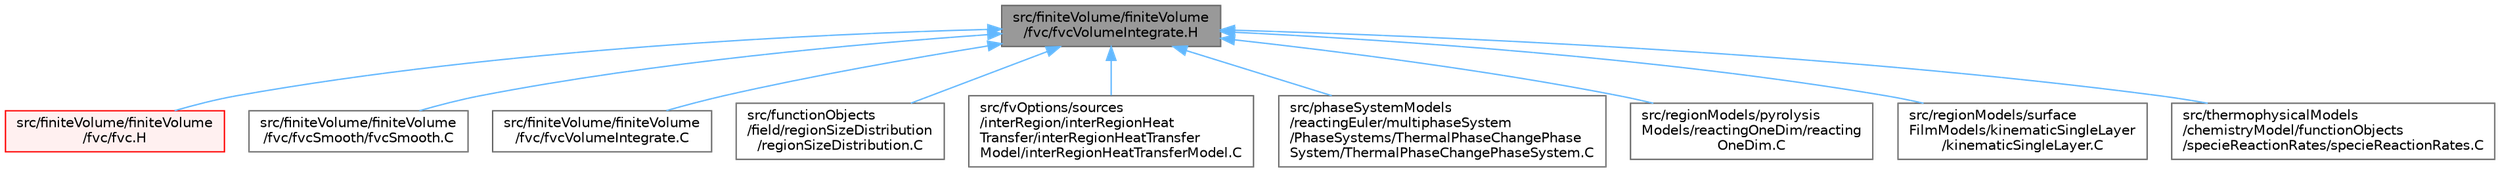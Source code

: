 digraph "src/finiteVolume/finiteVolume/fvc/fvcVolumeIntegrate.H"
{
 // LATEX_PDF_SIZE
  bgcolor="transparent";
  edge [fontname=Helvetica,fontsize=10,labelfontname=Helvetica,labelfontsize=10];
  node [fontname=Helvetica,fontsize=10,shape=box,height=0.2,width=0.4];
  Node1 [id="Node000001",label="src/finiteVolume/finiteVolume\l/fvc/fvcVolumeIntegrate.H",height=0.2,width=0.4,color="gray40", fillcolor="grey60", style="filled", fontcolor="black",tooltip="Volume integrate volField creating a volField."];
  Node1 -> Node2 [id="edge1_Node000001_Node000002",dir="back",color="steelblue1",style="solid",tooltip=" "];
  Node2 [id="Node000002",label="src/finiteVolume/finiteVolume\l/fvc/fvc.H",height=0.2,width=0.4,color="red", fillcolor="#FFF0F0", style="filled",URL="$fvc_8H.html",tooltip=" "];
  Node1 -> Node172 [id="edge2_Node000001_Node000172",dir="back",color="steelblue1",style="solid",tooltip=" "];
  Node172 [id="Node000172",label="src/finiteVolume/finiteVolume\l/fvc/fvcSmooth/fvcSmooth.C",height=0.2,width=0.4,color="grey40", fillcolor="white", style="filled",URL="$fvcSmooth_8C.html",tooltip=" "];
  Node1 -> Node173 [id="edge3_Node000001_Node000173",dir="back",color="steelblue1",style="solid",tooltip=" "];
  Node173 [id="Node000173",label="src/finiteVolume/finiteVolume\l/fvc/fvcVolumeIntegrate.C",height=0.2,width=0.4,color="grey40", fillcolor="white", style="filled",URL="$fvcVolumeIntegrate_8C.html",tooltip=" "];
  Node1 -> Node174 [id="edge4_Node000001_Node000174",dir="back",color="steelblue1",style="solid",tooltip=" "];
  Node174 [id="Node000174",label="src/functionObjects\l/field/regionSizeDistribution\l/regionSizeDistribution.C",height=0.2,width=0.4,color="grey40", fillcolor="white", style="filled",URL="$regionSizeDistribution_8C.html",tooltip=" "];
  Node1 -> Node175 [id="edge5_Node000001_Node000175",dir="back",color="steelblue1",style="solid",tooltip=" "];
  Node175 [id="Node000175",label="src/fvOptions/sources\l/interRegion/interRegionHeat\lTransfer/interRegionHeatTransfer\lModel/interRegionHeatTransferModel.C",height=0.2,width=0.4,color="grey40", fillcolor="white", style="filled",URL="$interRegionHeatTransferModel_8C.html",tooltip=" "];
  Node1 -> Node176 [id="edge6_Node000001_Node000176",dir="back",color="steelblue1",style="solid",tooltip=" "];
  Node176 [id="Node000176",label="src/phaseSystemModels\l/reactingEuler/multiphaseSystem\l/PhaseSystems/ThermalPhaseChangePhase\lSystem/ThermalPhaseChangePhaseSystem.C",height=0.2,width=0.4,color="grey40", fillcolor="white", style="filled",URL="$ThermalPhaseChangePhaseSystem_8C.html",tooltip=" "];
  Node1 -> Node177 [id="edge7_Node000001_Node000177",dir="back",color="steelblue1",style="solid",tooltip=" "];
  Node177 [id="Node000177",label="src/regionModels/pyrolysis\lModels/reactingOneDim/reacting\lOneDim.C",height=0.2,width=0.4,color="grey40", fillcolor="white", style="filled",URL="$reactingOneDim_8C.html",tooltip=" "];
  Node1 -> Node178 [id="edge8_Node000001_Node000178",dir="back",color="steelblue1",style="solid",tooltip=" "];
  Node178 [id="Node000178",label="src/regionModels/surface\lFilmModels/kinematicSingleLayer\l/kinematicSingleLayer.C",height=0.2,width=0.4,color="grey40", fillcolor="white", style="filled",URL="$kinematicSingleLayer_8C.html",tooltip=" "];
  Node1 -> Node179 [id="edge9_Node000001_Node000179",dir="back",color="steelblue1",style="solid",tooltip=" "];
  Node179 [id="Node000179",label="src/thermophysicalModels\l/chemistryModel/functionObjects\l/specieReactionRates/specieReactionRates.C",height=0.2,width=0.4,color="grey40", fillcolor="white", style="filled",URL="$specieReactionRates_8C.html",tooltip=" "];
}
